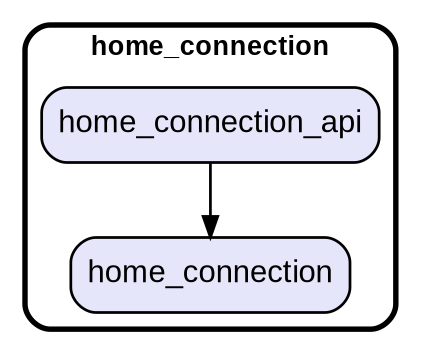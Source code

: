 digraph "" {
  graph [style=rounded fontname="Arial Black" fontsize=13 penwidth=2.6];
  node [shape=rect style="filled,rounded" fontname=Arial fontsize=15 fillcolor=Lavender penwidth=1.3];
  edge [penwidth=1.3];
  "/home_connection.dart" [label="home_connection"];
  "/home_connection_api.dart" [label="home_connection_api"];
  subgraph "cluster~" {
    label="home_connection";
    "/home_connection.dart";
    "/home_connection_api.dart";
  }
  "/home_connection_api.dart" -> "/home_connection.dart";
}
